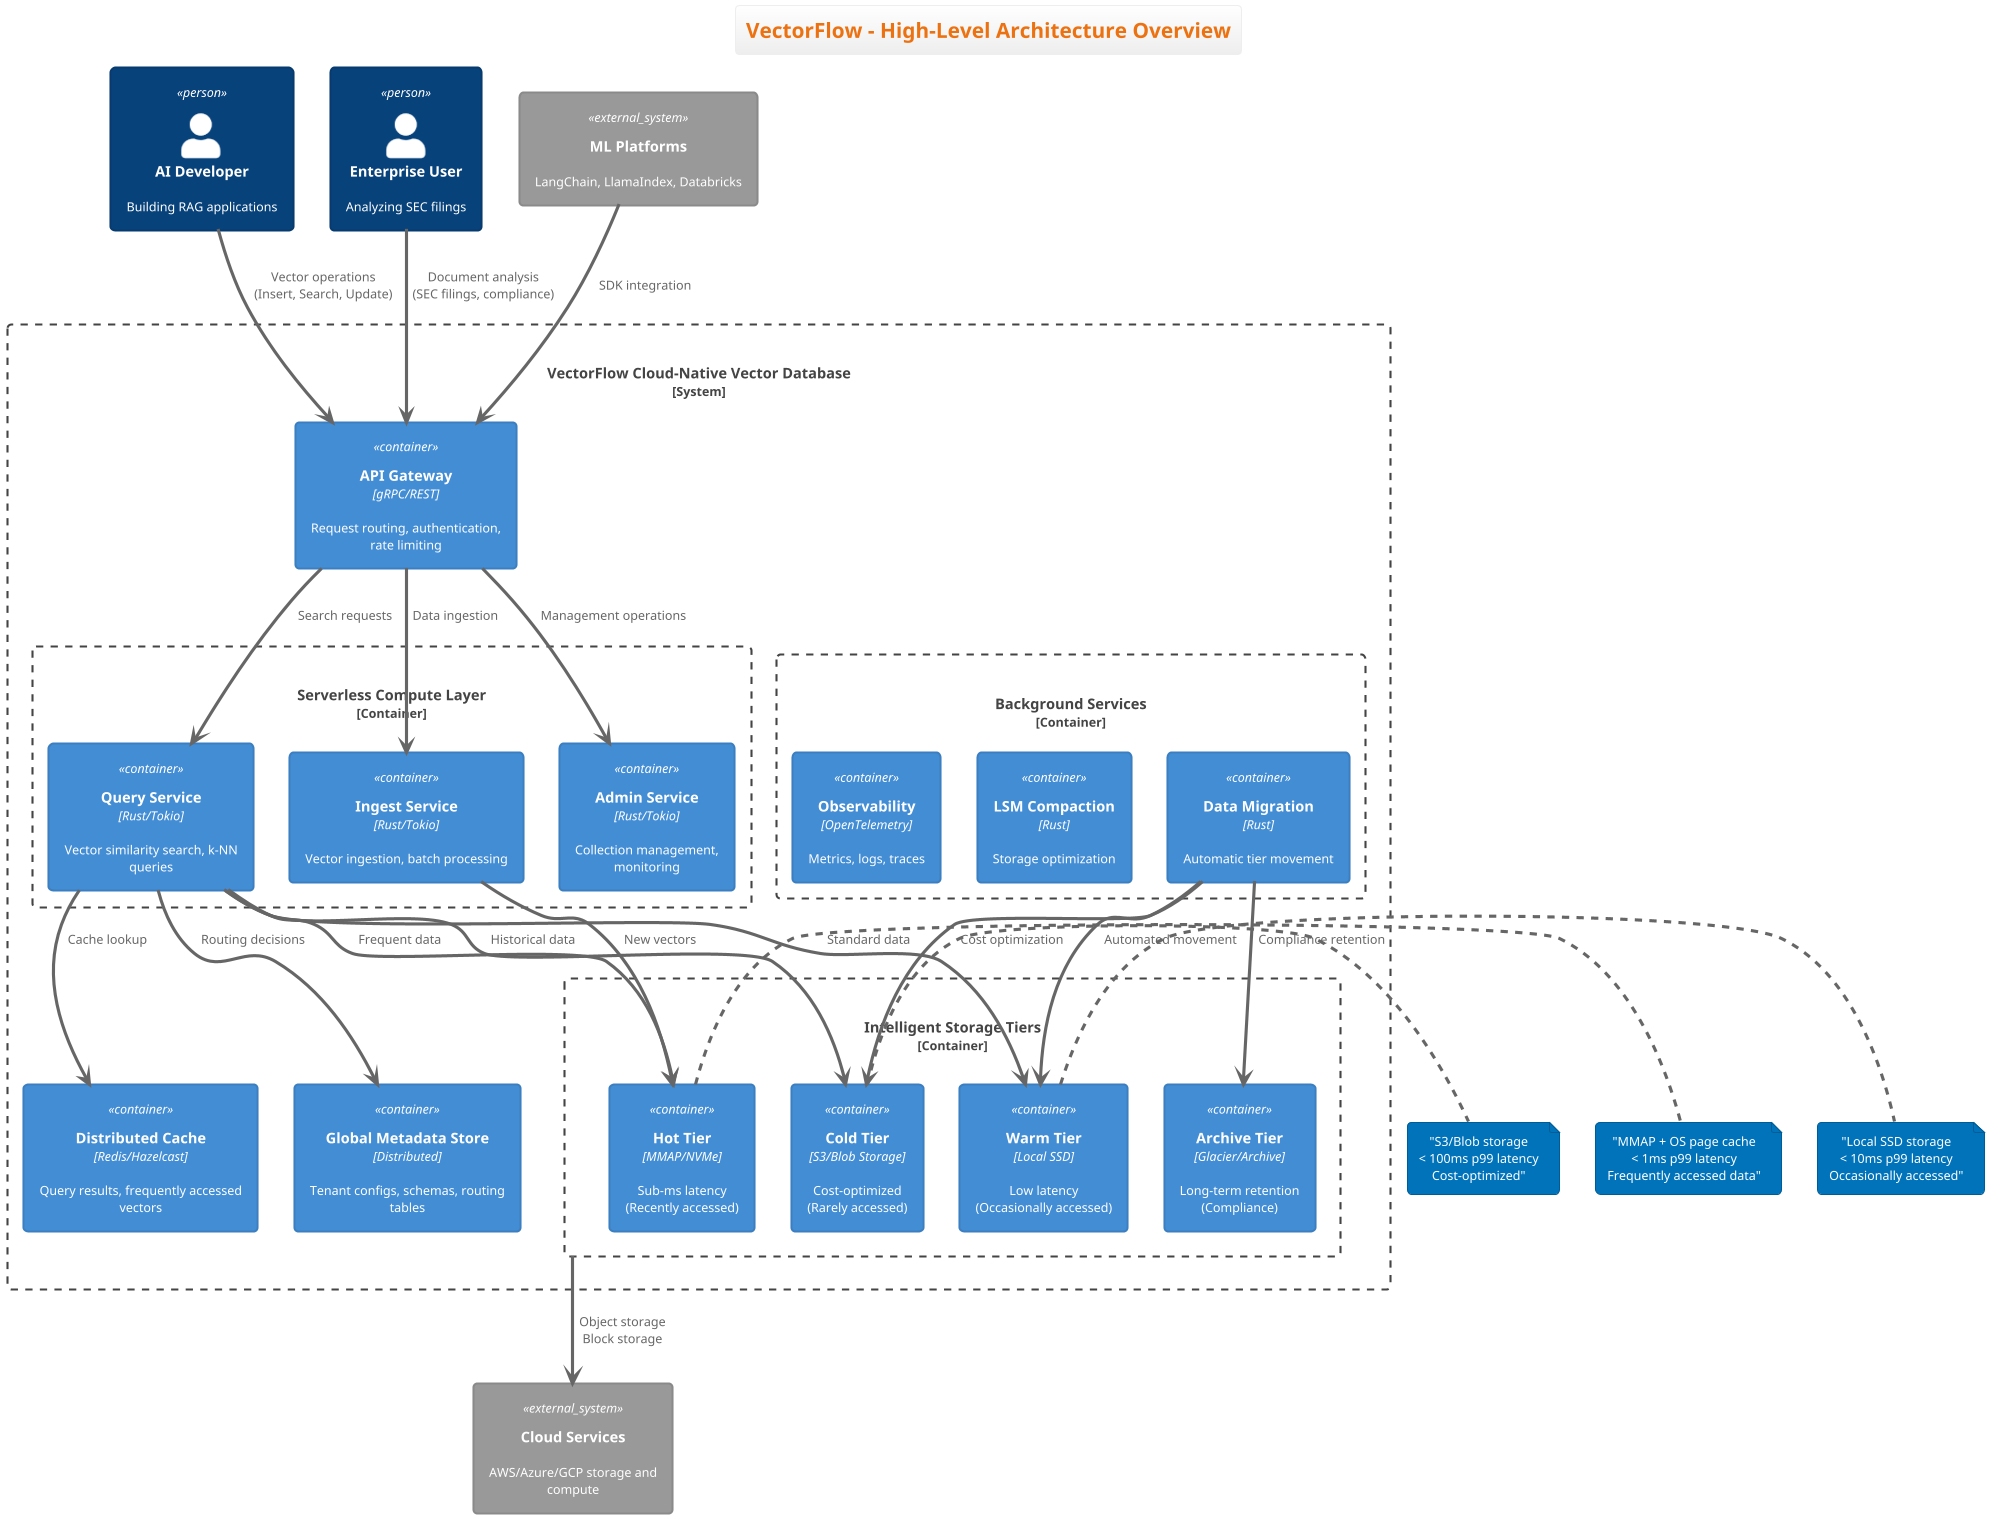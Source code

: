 @startuml
!theme aws-orange
!include <C4/C4_Container>

title VectorFlow - High-Level Architecture Overview

Person(developer, "AI Developer", "Building RAG applications")
Person(enterprise, "Enterprise User", "Analyzing SEC filings")

System_Boundary(vectorflow, "VectorFlow Cloud-Native Vector Database") {
    Container(api_gateway, "API Gateway", "gRPC/REST", "Request routing, authentication, rate limiting")
    
    Container_Boundary(compute, "Serverless Compute Layer") {
        Container(query_service, "Query Service", "Rust/Tokio", "Vector similarity search, k-NN queries")
        Container(ingest_service, "Ingest Service", "Rust/Tokio", "Vector ingestion, batch processing")
        Container(admin_service, "Admin Service", "Rust/Tokio", "Collection management, monitoring")
    }
    
    Container_Boundary(storage_tier, "Intelligent Storage Tiers") {
        Container(hot_tier, "Hot Tier", "MMAP/NVMe", "Sub-ms latency\n(Recently accessed)")
        Container(warm_tier, "Warm Tier", "Local SSD", "Low latency\n(Occasionally accessed)")
        Container(cold_tier, "Cold Tier", "S3/Blob Storage", "Cost-optimized\n(Rarely accessed)")
        Container(archive_tier, "Archive Tier", "Glacier/Archive", "Long-term retention\n(Compliance)")
    }
    
    Container(metadata_store, "Global Metadata Store", "Distributed", "Tenant configs, schemas, routing tables")
    Container(cache_layer, "Distributed Cache", "Redis/Hazelcast", "Query results, frequently accessed vectors")
    
    Container_Boundary(background, "Background Services") {
        Container(migration_engine, "Data Migration", "Rust", "Automatic tier movement")
        Container(compaction_service, "LSM Compaction", "Rust", "Storage optimization")
        Container(monitoring, "Observability", "OpenTelemetry", "Metrics, logs, traces")
    }
}

System_Ext(ml_platforms, "ML Platforms", "LangChain, LlamaIndex, Databricks")
System_Ext(cloud_services, "Cloud Services", "AWS/Azure/GCP storage and compute")

' Relationships
developer --> api_gateway : "Vector operations\n(Insert, Search, Update)"
enterprise --> api_gateway : "Document analysis\n(SEC filings, compliance)"

api_gateway --> query_service : "Search requests"
api_gateway --> ingest_service : "Data ingestion"
api_gateway --> admin_service : "Management operations"

query_service --> hot_tier : "Frequent data"
query_service --> warm_tier : "Standard data"
query_service --> cold_tier : "Historical data"

query_service --> cache_layer : "Cache lookup"
query_service --> metadata_store : "Routing decisions"

ingest_service --> hot_tier : "New vectors"
migration_engine --> warm_tier : "Automated movement"
migration_engine --> cold_tier : "Cost optimization"
migration_engine --> archive_tier : "Compliance retention"

ml_platforms --> api_gateway : "SDK integration"
storage_tier --> cloud_services : "Object storage\nBlock storage"

note right of hot_tier : "MMAP + OS page cache\n< 1ms p99 latency\nFrequently accessed data"
note right of warm_tier : "Local SSD storage\n< 10ms p99 latency\nOccasionally accessed"
note right of cold_tier : "S3/Blob storage\n< 100ms p99 latency\nCost-optimized"

@enduml